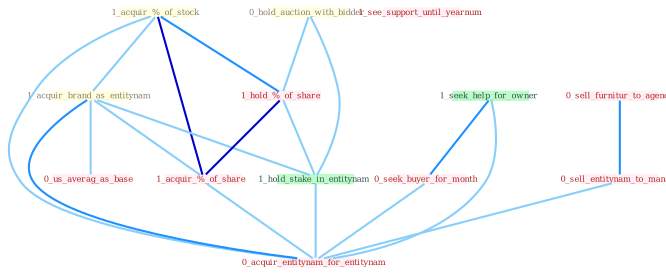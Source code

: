 Graph G{ 
    node
    [shape=polygon,style=filled,width=.5,height=.06,color="#BDFCC9",fixedsize=true,fontsize=4,
    fontcolor="#2f4f4f"];
    {node
    [color="#ffffe0", fontcolor="#8b7d6b"] "1_acquir_%_of_stock " "0_hold_auction_with_bidder " "1_acquir_brand_as_entitynam "}
{node [color="#fff0f5", fontcolor="#b22222"] "1_hold_%_of_share " "0_seek_buyer_for_month " "1_acquir_%_of_share " "1_see_support_until_yearnum " "0_sell_furnitur_to_agenc " "0_us_averag_as_base " "0_sell_entitynam_to_manag " "0_acquir_entitynam_for_entitynam "}
edge [color="#B0E2FF"];

	"1_acquir_%_of_stock " -- "1_acquir_brand_as_entitynam " [w="1", color="#87cefa" ];
	"1_acquir_%_of_stock " -- "1_hold_%_of_share " [w="2", color="#1e90ff" , len=0.8];
	"1_acquir_%_of_stock " -- "1_acquir_%_of_share " [w="3", color="#0000cd" , len=0.6];
	"1_acquir_%_of_stock " -- "0_acquir_entitynam_for_entitynam " [w="1", color="#87cefa" ];
	"0_hold_auction_with_bidder " -- "1_hold_%_of_share " [w="1", color="#87cefa" ];
	"0_hold_auction_with_bidder " -- "1_hold_stake_in_entitynam " [w="1", color="#87cefa" ];
	"1_acquir_brand_as_entitynam " -- "1_hold_stake_in_entitynam " [w="1", color="#87cefa" ];
	"1_acquir_brand_as_entitynam " -- "1_acquir_%_of_share " [w="1", color="#87cefa" ];
	"1_acquir_brand_as_entitynam " -- "0_us_averag_as_base " [w="1", color="#87cefa" ];
	"1_acquir_brand_as_entitynam " -- "0_acquir_entitynam_for_entitynam " [w="2", color="#1e90ff" , len=0.8];
	"1_hold_%_of_share " -- "1_hold_stake_in_entitynam " [w="1", color="#87cefa" ];
	"1_hold_%_of_share " -- "1_acquir_%_of_share " [w="3", color="#0000cd" , len=0.6];
	"1_hold_stake_in_entitynam " -- "0_acquir_entitynam_for_entitynam " [w="1", color="#87cefa" ];
	"1_seek_help_for_owner " -- "0_seek_buyer_for_month " [w="2", color="#1e90ff" , len=0.8];
	"1_seek_help_for_owner " -- "0_acquir_entitynam_for_entitynam " [w="1", color="#87cefa" ];
	"0_seek_buyer_for_month " -- "0_acquir_entitynam_for_entitynam " [w="1", color="#87cefa" ];
	"1_acquir_%_of_share " -- "0_acquir_entitynam_for_entitynam " [w="1", color="#87cefa" ];
	"0_sell_furnitur_to_agenc " -- "0_sell_entitynam_to_manag " [w="2", color="#1e90ff" , len=0.8];
	"0_sell_entitynam_to_manag " -- "0_acquir_entitynam_for_entitynam " [w="1", color="#87cefa" ];
}